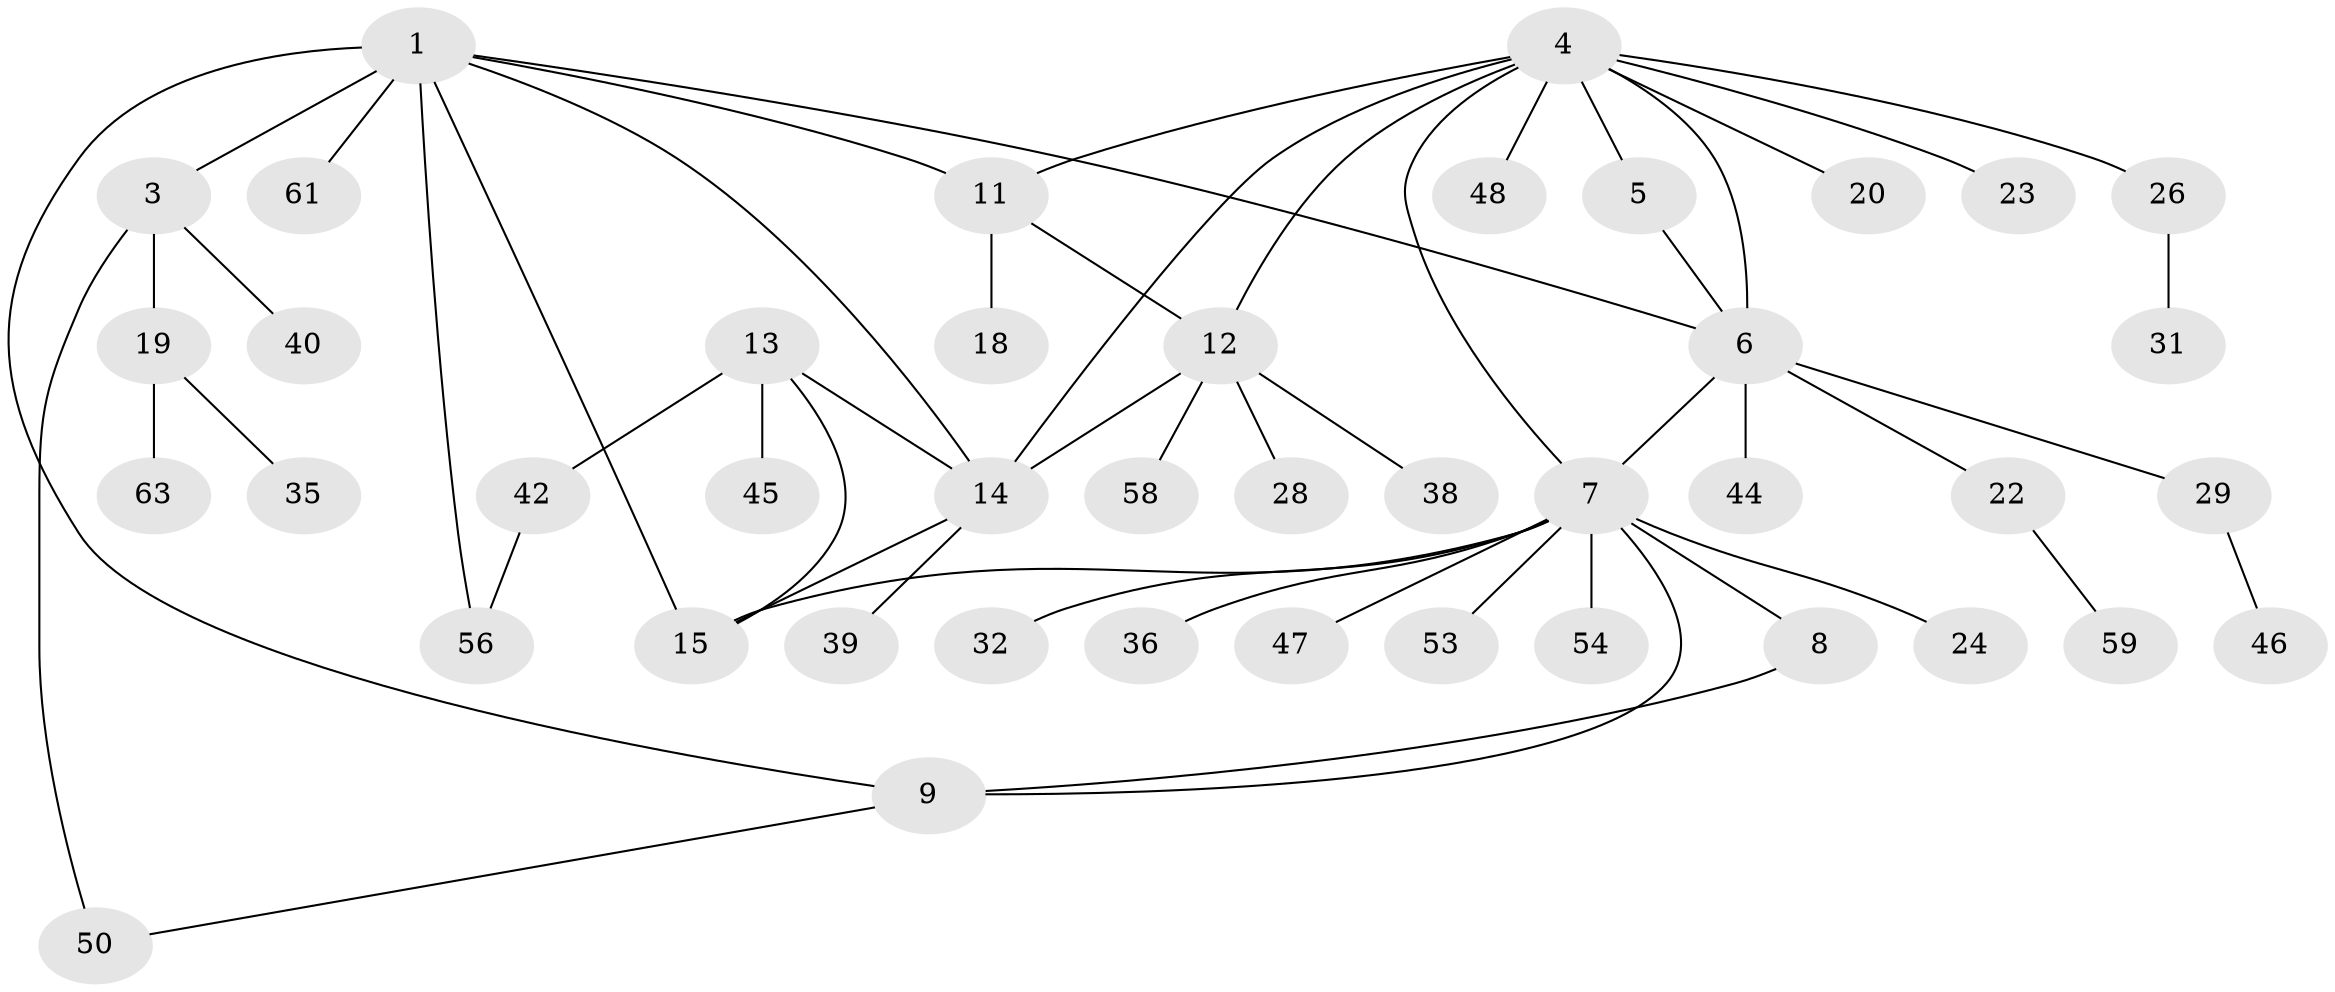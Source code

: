 // original degree distribution, {6: 0.047619047619047616, 5: 0.047619047619047616, 7: 0.047619047619047616, 3: 0.1111111111111111, 12: 0.015873015873015872, 4: 0.031746031746031744, 1: 0.49206349206349204, 2: 0.20634920634920634}
// Generated by graph-tools (version 1.1) at 2025/11/02/27/25 16:11:35]
// undirected, 43 vertices, 55 edges
graph export_dot {
graph [start="1"]
  node [color=gray90,style=filled];
  1 [super="+2"];
  3 [super="+34"];
  4 [super="+10"];
  5 [super="+16"];
  6 [super="+25"];
  7 [super="+52"];
  8 [super="+60"];
  9 [super="+30"];
  11;
  12 [super="+21"];
  13 [super="+17"];
  14 [super="+41"];
  15 [super="+43"];
  18 [super="+51"];
  19 [super="+27"];
  20;
  22 [super="+37"];
  23;
  24;
  26;
  28;
  29;
  31 [super="+33"];
  32;
  35;
  36 [super="+49"];
  38 [super="+57"];
  39 [super="+62"];
  40 [super="+55"];
  42;
  44;
  45;
  46;
  47;
  48;
  50;
  53;
  54;
  56;
  58;
  59;
  61;
  63;
  1 -- 3 [weight=2];
  1 -- 6;
  1 -- 9;
  1 -- 56;
  1 -- 61;
  1 -- 11;
  1 -- 14;
  1 -- 15;
  3 -- 19;
  3 -- 40;
  3 -- 50;
  4 -- 5;
  4 -- 6;
  4 -- 14;
  4 -- 23;
  4 -- 26;
  4 -- 48;
  4 -- 20;
  4 -- 7;
  4 -- 11;
  4 -- 12;
  5 -- 6;
  6 -- 7;
  6 -- 22;
  6 -- 44;
  6 -- 29;
  7 -- 8;
  7 -- 9;
  7 -- 15;
  7 -- 24;
  7 -- 32;
  7 -- 36;
  7 -- 47;
  7 -- 53;
  7 -- 54;
  8 -- 9;
  9 -- 50;
  11 -- 12;
  11 -- 18;
  12 -- 14;
  12 -- 28;
  12 -- 38;
  12 -- 58;
  13 -- 14;
  13 -- 15;
  13 -- 42;
  13 -- 45;
  14 -- 15;
  14 -- 39;
  19 -- 63;
  19 -- 35;
  22 -- 59;
  26 -- 31;
  29 -- 46;
  42 -- 56;
}
